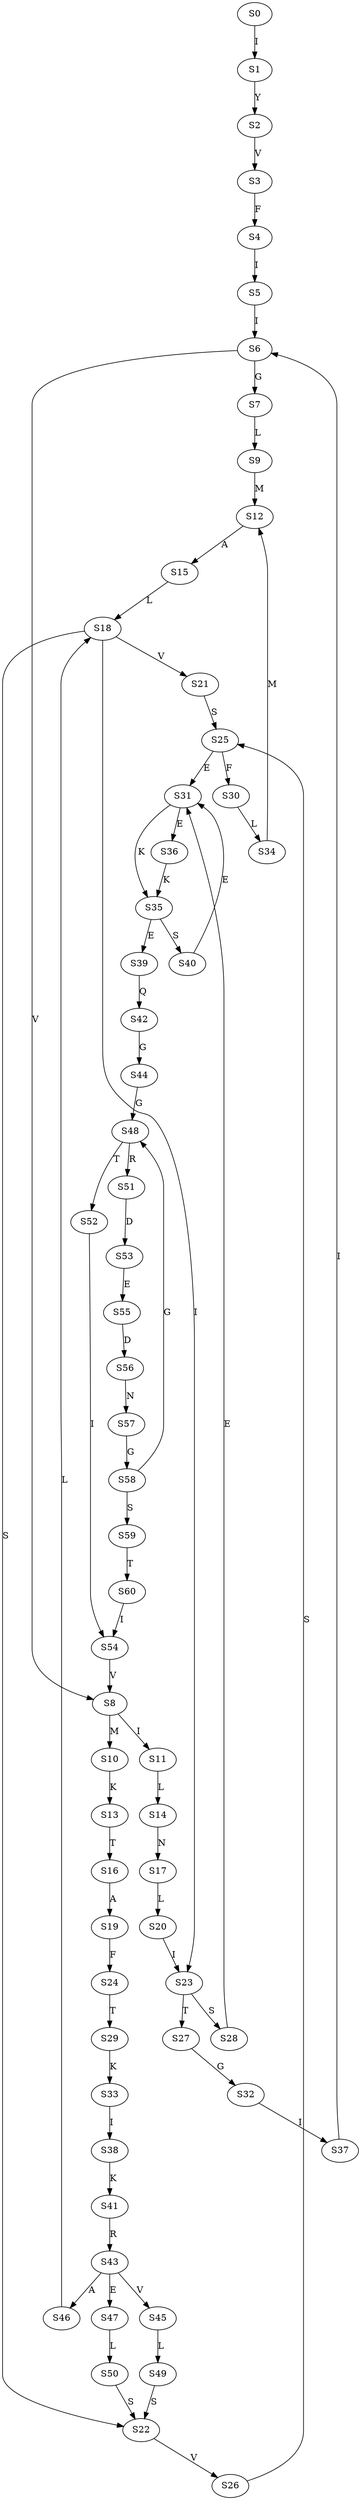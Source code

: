 strict digraph  {
	S0 -> S1 [ label = I ];
	S1 -> S2 [ label = Y ];
	S2 -> S3 [ label = V ];
	S3 -> S4 [ label = F ];
	S4 -> S5 [ label = I ];
	S5 -> S6 [ label = I ];
	S6 -> S7 [ label = G ];
	S6 -> S8 [ label = V ];
	S7 -> S9 [ label = L ];
	S8 -> S10 [ label = M ];
	S8 -> S11 [ label = I ];
	S9 -> S12 [ label = M ];
	S10 -> S13 [ label = K ];
	S11 -> S14 [ label = L ];
	S12 -> S15 [ label = A ];
	S13 -> S16 [ label = T ];
	S14 -> S17 [ label = N ];
	S15 -> S18 [ label = L ];
	S16 -> S19 [ label = A ];
	S17 -> S20 [ label = L ];
	S18 -> S21 [ label = V ];
	S18 -> S22 [ label = S ];
	S18 -> S23 [ label = I ];
	S19 -> S24 [ label = F ];
	S20 -> S23 [ label = I ];
	S21 -> S25 [ label = S ];
	S22 -> S26 [ label = V ];
	S23 -> S27 [ label = T ];
	S23 -> S28 [ label = S ];
	S24 -> S29 [ label = T ];
	S25 -> S30 [ label = F ];
	S25 -> S31 [ label = E ];
	S26 -> S25 [ label = S ];
	S27 -> S32 [ label = G ];
	S28 -> S31 [ label = E ];
	S29 -> S33 [ label = K ];
	S30 -> S34 [ label = L ];
	S31 -> S35 [ label = K ];
	S31 -> S36 [ label = E ];
	S32 -> S37 [ label = I ];
	S33 -> S38 [ label = I ];
	S34 -> S12 [ label = M ];
	S35 -> S39 [ label = E ];
	S35 -> S40 [ label = S ];
	S36 -> S35 [ label = K ];
	S37 -> S6 [ label = I ];
	S38 -> S41 [ label = K ];
	S39 -> S42 [ label = Q ];
	S40 -> S31 [ label = E ];
	S41 -> S43 [ label = R ];
	S42 -> S44 [ label = G ];
	S43 -> S45 [ label = V ];
	S43 -> S46 [ label = A ];
	S43 -> S47 [ label = E ];
	S44 -> S48 [ label = G ];
	S45 -> S49 [ label = L ];
	S46 -> S18 [ label = L ];
	S47 -> S50 [ label = L ];
	S48 -> S51 [ label = R ];
	S48 -> S52 [ label = T ];
	S49 -> S22 [ label = S ];
	S50 -> S22 [ label = S ];
	S51 -> S53 [ label = D ];
	S52 -> S54 [ label = I ];
	S53 -> S55 [ label = E ];
	S54 -> S8 [ label = V ];
	S55 -> S56 [ label = D ];
	S56 -> S57 [ label = N ];
	S57 -> S58 [ label = G ];
	S58 -> S59 [ label = S ];
	S58 -> S48 [ label = G ];
	S59 -> S60 [ label = T ];
	S60 -> S54 [ label = I ];
}
